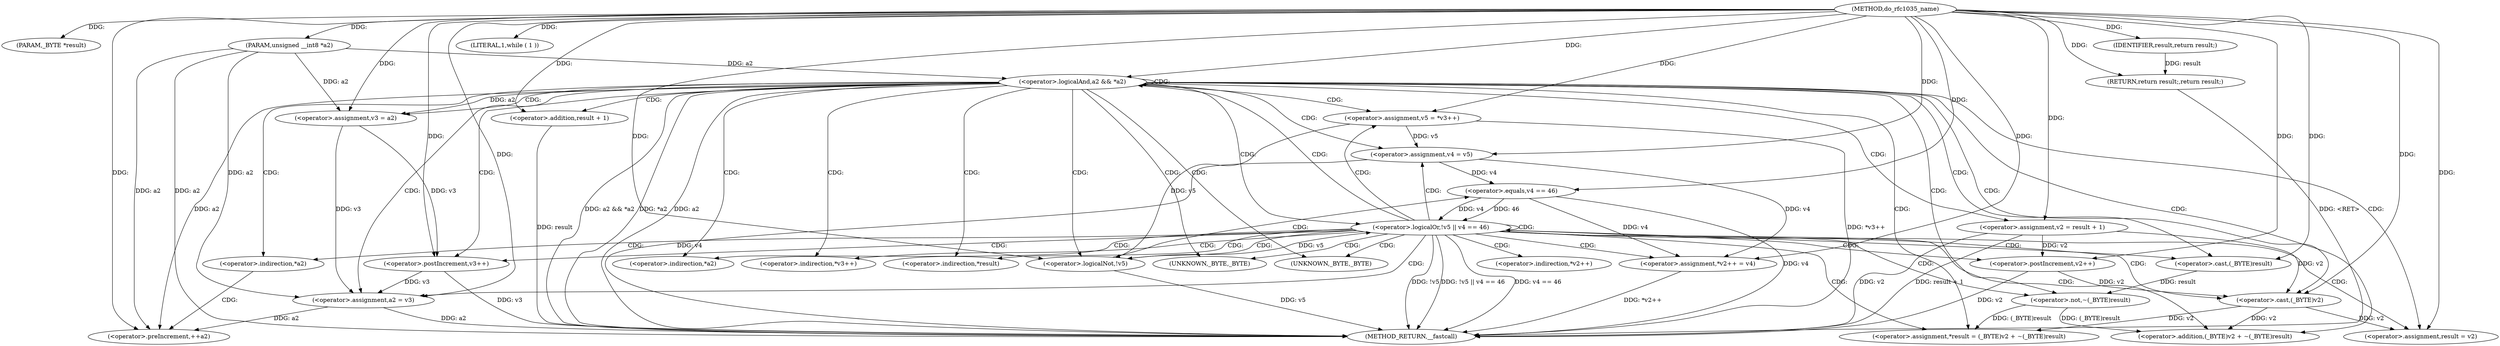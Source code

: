 digraph do_rfc1035_name {  
"1000105" [label = "(METHOD,do_rfc1035_name)" ]
"1000175" [label = "(METHOD_RETURN,__fastcall)" ]
"1000106" [label = "(PARAM,_BYTE *result)" ]
"1000107" [label = "(PARAM,unsigned __int8 *a2)" ]
"1000114" [label = "(<operator>.logicalAnd,a2 && *a2)" ]
"1000119" [label = "(<operator>.assignment,v2 = result + 1)" ]
"1000121" [label = "(<operator>.addition,result + 1)" ]
"1000124" [label = "(<operator>.assignment,v3 = a2)" ]
"1000128" [label = "(LITERAL,1,while ( 1 ))" ]
"1000130" [label = "(<operator>.assignment,a2 = v3)" ]
"1000133" [label = "(<operator>.assignment,v5 = *v3++)" ]
"1000136" [label = "(<operator>.postIncrement,v3++)" ]
"1000138" [label = "(<operator>.assignment,v4 = v5)" ]
"1000142" [label = "(<operator>.logicalOr,!v5 || v4 == 46)" ]
"1000143" [label = "(<operator>.logicalNot,!v5)" ]
"1000145" [label = "(<operator>.equals,v4 == 46)" ]
"1000149" [label = "(<operator>.assignment,*v2++ = v4)" ]
"1000151" [label = "(<operator>.postIncrement,v2++)" ]
"1000154" [label = "(<operator>.assignment,*result = (_BYTE)v2 + ~(_BYTE)result)" ]
"1000157" [label = "(<operator>.addition,(_BYTE)v2 + ~(_BYTE)result)" ]
"1000158" [label = "(<operator>.cast,(_BYTE)v2)" ]
"1000161" [label = "(<operator>.not,~(_BYTE)result)" ]
"1000162" [label = "(<operator>.cast,(_BYTE)result)" ]
"1000168" [label = "(<operator>.preIncrement,++a2)" ]
"1000170" [label = "(<operator>.assignment,result = v2)" ]
"1000173" [label = "(RETURN,return result;,return result;)" ]
"1000174" [label = "(IDENTIFIER,result,return result;)" ]
"1000116" [label = "(<operator>.indirection,*a2)" ]
"1000135" [label = "(<operator>.indirection,*v3++)" ]
"1000150" [label = "(<operator>.indirection,*v2++)" ]
"1000155" [label = "(<operator>.indirection,*result)" ]
"1000159" [label = "(UNKNOWN,_BYTE,_BYTE)" ]
"1000163" [label = "(UNKNOWN,_BYTE,_BYTE)" ]
"1000166" [label = "(<operator>.indirection,*a2)" ]
  "1000107" -> "1000175"  [ label = "DDG: a2"] 
  "1000130" -> "1000175"  [ label = "DDG: a2"] 
  "1000133" -> "1000175"  [ label = "DDG: *v3++"] 
  "1000114" -> "1000175"  [ label = "DDG: a2 && *a2"] 
  "1000142" -> "1000175"  [ label = "DDG: v4 == 46"] 
  "1000145" -> "1000175"  [ label = "DDG: v4"] 
  "1000143" -> "1000175"  [ label = "DDG: v5"] 
  "1000142" -> "1000175"  [ label = "DDG: !v5"] 
  "1000119" -> "1000175"  [ label = "DDG: v2"] 
  "1000138" -> "1000175"  [ label = "DDG: v4"] 
  "1000121" -> "1000175"  [ label = "DDG: result"] 
  "1000142" -> "1000175"  [ label = "DDG: !v5 || v4 == 46"] 
  "1000151" -> "1000175"  [ label = "DDG: v2"] 
  "1000119" -> "1000175"  [ label = "DDG: result + 1"] 
  "1000136" -> "1000175"  [ label = "DDG: v3"] 
  "1000149" -> "1000175"  [ label = "DDG: *v2++"] 
  "1000114" -> "1000175"  [ label = "DDG: *a2"] 
  "1000114" -> "1000175"  [ label = "DDG: a2"] 
  "1000173" -> "1000175"  [ label = "DDG: <RET>"] 
  "1000105" -> "1000106"  [ label = "DDG: "] 
  "1000105" -> "1000107"  [ label = "DDG: "] 
  "1000107" -> "1000114"  [ label = "DDG: a2"] 
  "1000105" -> "1000114"  [ label = "DDG: "] 
  "1000105" -> "1000119"  [ label = "DDG: "] 
  "1000105" -> "1000121"  [ label = "DDG: "] 
  "1000114" -> "1000124"  [ label = "DDG: a2"] 
  "1000107" -> "1000124"  [ label = "DDG: a2"] 
  "1000105" -> "1000124"  [ label = "DDG: "] 
  "1000105" -> "1000128"  [ label = "DDG: "] 
  "1000136" -> "1000130"  [ label = "DDG: v3"] 
  "1000124" -> "1000130"  [ label = "DDG: v3"] 
  "1000105" -> "1000130"  [ label = "DDG: "] 
  "1000107" -> "1000130"  [ label = "DDG: a2"] 
  "1000105" -> "1000133"  [ label = "DDG: "] 
  "1000105" -> "1000136"  [ label = "DDG: "] 
  "1000124" -> "1000136"  [ label = "DDG: v3"] 
  "1000133" -> "1000138"  [ label = "DDG: v5"] 
  "1000105" -> "1000138"  [ label = "DDG: "] 
  "1000143" -> "1000142"  [ label = "DDG: v5"] 
  "1000105" -> "1000143"  [ label = "DDG: "] 
  "1000133" -> "1000143"  [ label = "DDG: v5"] 
  "1000145" -> "1000142"  [ label = "DDG: v4"] 
  "1000145" -> "1000142"  [ label = "DDG: 46"] 
  "1000138" -> "1000145"  [ label = "DDG: v4"] 
  "1000105" -> "1000145"  [ label = "DDG: "] 
  "1000138" -> "1000149"  [ label = "DDG: v4"] 
  "1000145" -> "1000149"  [ label = "DDG: v4"] 
  "1000105" -> "1000149"  [ label = "DDG: "] 
  "1000119" -> "1000151"  [ label = "DDG: v2"] 
  "1000105" -> "1000151"  [ label = "DDG: "] 
  "1000158" -> "1000154"  [ label = "DDG: v2"] 
  "1000161" -> "1000154"  [ label = "DDG: (_BYTE)result"] 
  "1000158" -> "1000157"  [ label = "DDG: v2"] 
  "1000119" -> "1000158"  [ label = "DDG: v2"] 
  "1000151" -> "1000158"  [ label = "DDG: v2"] 
  "1000105" -> "1000158"  [ label = "DDG: "] 
  "1000161" -> "1000157"  [ label = "DDG: (_BYTE)result"] 
  "1000162" -> "1000161"  [ label = "DDG: result"] 
  "1000105" -> "1000162"  [ label = "DDG: "] 
  "1000130" -> "1000168"  [ label = "DDG: a2"] 
  "1000107" -> "1000168"  [ label = "DDG: a2"] 
  "1000105" -> "1000168"  [ label = "DDG: "] 
  "1000114" -> "1000168"  [ label = "DDG: a2"] 
  "1000158" -> "1000170"  [ label = "DDG: v2"] 
  "1000105" -> "1000170"  [ label = "DDG: "] 
  "1000174" -> "1000173"  [ label = "DDG: result"] 
  "1000105" -> "1000173"  [ label = "DDG: "] 
  "1000105" -> "1000174"  [ label = "DDG: "] 
  "1000114" -> "1000124"  [ label = "CDG: "] 
  "1000114" -> "1000121"  [ label = "CDG: "] 
  "1000114" -> "1000119"  [ label = "CDG: "] 
  "1000114" -> "1000170"  [ label = "CDG: "] 
  "1000114" -> "1000166"  [ label = "CDG: "] 
  "1000114" -> "1000163"  [ label = "CDG: "] 
  "1000114" -> "1000162"  [ label = "CDG: "] 
  "1000114" -> "1000161"  [ label = "CDG: "] 
  "1000114" -> "1000114"  [ label = "CDG: "] 
  "1000114" -> "1000143"  [ label = "CDG: "] 
  "1000114" -> "1000142"  [ label = "CDG: "] 
  "1000114" -> "1000138"  [ label = "CDG: "] 
  "1000114" -> "1000136"  [ label = "CDG: "] 
  "1000114" -> "1000135"  [ label = "CDG: "] 
  "1000114" -> "1000133"  [ label = "CDG: "] 
  "1000114" -> "1000130"  [ label = "CDG: "] 
  "1000114" -> "1000159"  [ label = "CDG: "] 
  "1000114" -> "1000158"  [ label = "CDG: "] 
  "1000114" -> "1000157"  [ label = "CDG: "] 
  "1000114" -> "1000155"  [ label = "CDG: "] 
  "1000114" -> "1000154"  [ label = "CDG: "] 
  "1000114" -> "1000116"  [ label = "CDG: "] 
  "1000142" -> "1000151"  [ label = "CDG: "] 
  "1000142" -> "1000150"  [ label = "CDG: "] 
  "1000142" -> "1000149"  [ label = "CDG: "] 
  "1000142" -> "1000170"  [ label = "CDG: "] 
  "1000142" -> "1000166"  [ label = "CDG: "] 
  "1000142" -> "1000163"  [ label = "CDG: "] 
  "1000142" -> "1000162"  [ label = "CDG: "] 
  "1000142" -> "1000161"  [ label = "CDG: "] 
  "1000142" -> "1000114"  [ label = "CDG: "] 
  "1000142" -> "1000143"  [ label = "CDG: "] 
  "1000142" -> "1000142"  [ label = "CDG: "] 
  "1000142" -> "1000138"  [ label = "CDG: "] 
  "1000142" -> "1000136"  [ label = "CDG: "] 
  "1000142" -> "1000135"  [ label = "CDG: "] 
  "1000142" -> "1000133"  [ label = "CDG: "] 
  "1000142" -> "1000130"  [ label = "CDG: "] 
  "1000142" -> "1000159"  [ label = "CDG: "] 
  "1000142" -> "1000158"  [ label = "CDG: "] 
  "1000142" -> "1000157"  [ label = "CDG: "] 
  "1000142" -> "1000155"  [ label = "CDG: "] 
  "1000142" -> "1000154"  [ label = "CDG: "] 
  "1000142" -> "1000116"  [ label = "CDG: "] 
  "1000143" -> "1000145"  [ label = "CDG: "] 
  "1000166" -> "1000168"  [ label = "CDG: "] 
}
